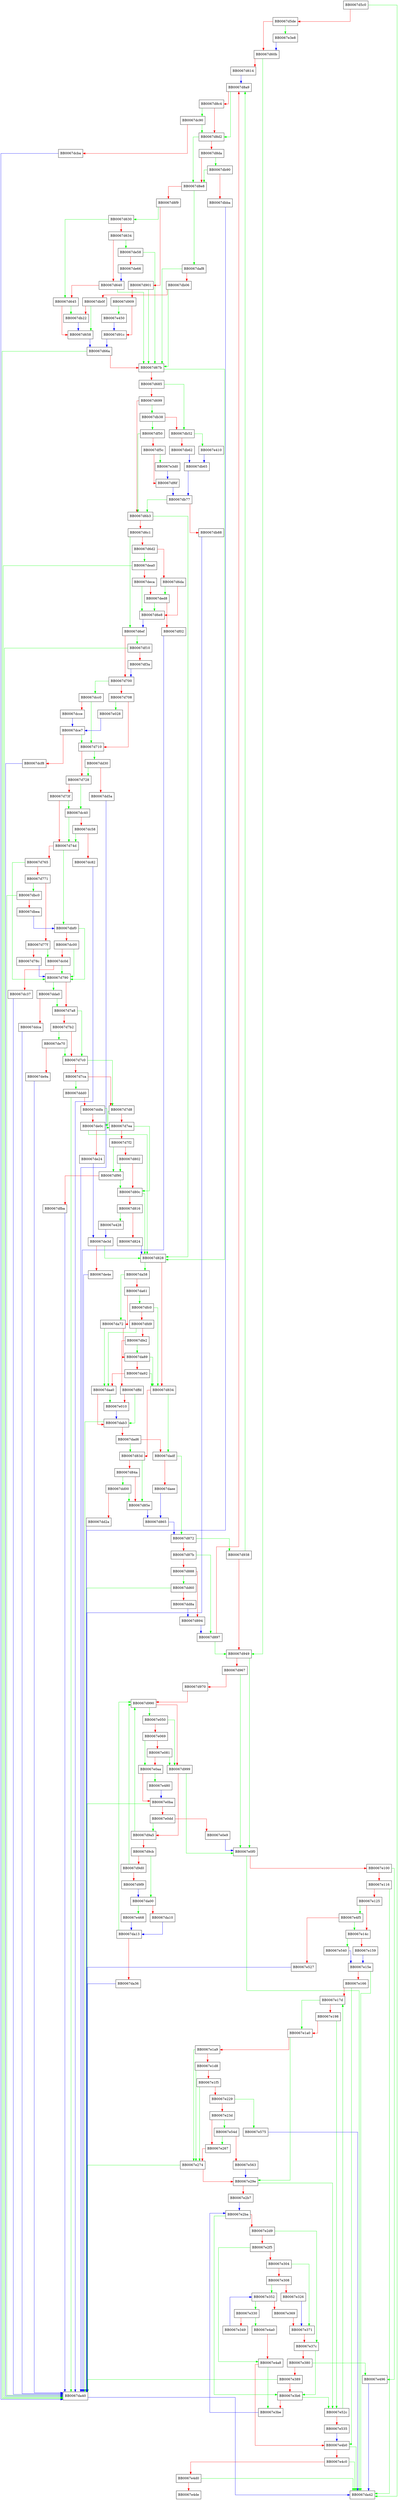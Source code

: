 digraph verify_chain {
  node [shape="box"];
  graph [splines=ortho];
  BB0067d5c0 -> BB0067da42 [color="green"];
  BB0067d5c0 -> BB0067d5de [color="red"];
  BB0067d5de -> BB0067e3e8 [color="green"];
  BB0067d5de -> BB0067d60b [color="red"];
  BB0067d60b -> BB0067d949 [color="green"];
  BB0067d60b -> BB0067d614 [color="red"];
  BB0067d614 -> BB0067d8a9 [color="blue"];
  BB0067d630 -> BB0067d645 [color="green"];
  BB0067d630 -> BB0067d634 [color="red"];
  BB0067d634 -> BB0067de58 [color="green"];
  BB0067d634 -> BB0067d640 [color="red"];
  BB0067d640 -> BB0067d67b [color="green"];
  BB0067d640 -> BB0067d645 [color="red"];
  BB0067d645 -> BB0067db22 [color="green"];
  BB0067d645 -> BB0067d658 [color="red"];
  BB0067d658 -> BB0067d66a [color="blue"];
  BB0067d66a -> BB0067da40 [color="green"];
  BB0067d66a -> BB0067d67b [color="red"];
  BB0067d67b -> BB0067d828 [color="green"];
  BB0067d67b -> BB0067d685 [color="red"];
  BB0067d685 -> BB0067db52 [color="green"];
  BB0067d685 -> BB0067d699 [color="red"];
  BB0067d699 -> BB0067db38 [color="green"];
  BB0067d699 -> BB0067d6b3 [color="red"];
  BB0067d6b3 -> BB0067d828 [color="green"];
  BB0067d6b3 -> BB0067d6c1 [color="red"];
  BB0067d6c1 -> BB0067d6ef [color="green"];
  BB0067d6c1 -> BB0067d6d2 [color="red"];
  BB0067d6d2 -> BB0067dea0 [color="green"];
  BB0067d6d2 -> BB0067d6da [color="red"];
  BB0067d6da -> BB0067ded8 [color="green"];
  BB0067d6da -> BB0067d6e8 [color="red"];
  BB0067d6e8 -> BB0067d6ef [color="blue"];
  BB0067d6ef -> BB0067df10 [color="green"];
  BB0067d6ef -> BB0067d700 [color="red"];
  BB0067d700 -> BB0067dcc0 [color="green"];
  BB0067d700 -> BB0067d708 [color="red"];
  BB0067d708 -> BB0067e028 [color="green"];
  BB0067d708 -> BB0067d710 [color="red"];
  BB0067d710 -> BB0067dd30 [color="green"];
  BB0067d710 -> BB0067d728 [color="red"];
  BB0067d728 -> BB0067dc40 [color="green"];
  BB0067d728 -> BB0067d73f [color="red"];
  BB0067d73f -> BB0067dc40 [color="green"];
  BB0067d73f -> BB0067d74d [color="red"];
  BB0067d74d -> BB0067dbf0 [color="green"];
  BB0067d74d -> BB0067d765 [color="red"];
  BB0067d765 -> BB0067d790 [color="green"];
  BB0067d765 -> BB0067d771 [color="red"];
  BB0067d771 -> BB0067dbc0 [color="green"];
  BB0067d771 -> BB0067d77f [color="red"];
  BB0067d77f -> BB0067dc0d [color="green"];
  BB0067d77f -> BB0067d78c [color="red"];
  BB0067d78c -> BB0067d790 [color="blue"];
  BB0067d790 -> BB0067dda0 [color="green"];
  BB0067d790 -> BB0067d7a8 [color="red"];
  BB0067d7a8 -> BB0067d7c0 [color="green"];
  BB0067d7a8 -> BB0067d7b2 [color="red"];
  BB0067d7b2 -> BB0067de70 [color="green"];
  BB0067d7b2 -> BB0067d7c0 [color="red"];
  BB0067d7c0 -> BB0067d7d8 [color="green"];
  BB0067d7c0 -> BB0067d7ca [color="red"];
  BB0067d7ca -> BB0067ddd0 [color="green"];
  BB0067d7ca -> BB0067d7d8 [color="red"];
  BB0067d7d8 -> BB0067de0c [color="green"];
  BB0067d7d8 -> BB0067d7ea [color="red"];
  BB0067d7ea -> BB0067d80c [color="green"];
  BB0067d7ea -> BB0067d7f2 [color="red"];
  BB0067d7f2 -> BB0067df90 [color="green"];
  BB0067d7f2 -> BB0067d802 [color="red"];
  BB0067d802 -> BB0067df90 [color="green"];
  BB0067d802 -> BB0067d80c [color="red"];
  BB0067d80c -> BB0067d828 [color="green"];
  BB0067d80c -> BB0067d816 [color="red"];
  BB0067d816 -> BB0067e428 [color="green"];
  BB0067d816 -> BB0067d824 [color="red"];
  BB0067d824 -> BB0067d828 [color="blue"];
  BB0067d828 -> BB0067da58 [color="green"];
  BB0067d828 -> BB0067d834 [color="red"];
  BB0067d834 -> BB0067dadf [color="green"];
  BB0067d834 -> BB0067d83d [color="red"];
  BB0067d83d -> BB0067d85e [color="green"];
  BB0067d83d -> BB0067d84a [color="red"];
  BB0067d84a -> BB0067dd00 [color="green"];
  BB0067d84a -> BB0067d85e [color="red"];
  BB0067d85e -> BB0067d865 [color="blue"];
  BB0067d865 -> BB0067d872 [color="blue"];
  BB0067d872 -> BB0067d938 [color="green"];
  BB0067d872 -> BB0067d87b [color="red"];
  BB0067d87b -> BB0067d897 [color="green"];
  BB0067d87b -> BB0067d888 [color="red"];
  BB0067d888 -> BB0067dd60 [color="green"];
  BB0067d888 -> BB0067d894 [color="red"];
  BB0067d894 -> BB0067d897 [color="blue"];
  BB0067d897 -> BB0067d949 [color="green"];
  BB0067d897 -> BB0067d8a9 [color="red"];
  BB0067d8a9 -> BB0067d8d2 [color="green"];
  BB0067d8a9 -> BB0067d8c4 [color="red"];
  BB0067d8c4 -> BB0067dc90 [color="green"];
  BB0067d8c4 -> BB0067d8d2 [color="red"];
  BB0067d8d2 -> BB0067d8e8 [color="green"];
  BB0067d8d2 -> BB0067d8da [color="red"];
  BB0067d8da -> BB0067db90 [color="green"];
  BB0067d8da -> BB0067d8e8 [color="red"];
  BB0067d8e8 -> BB0067daf8 [color="green"];
  BB0067d8e8 -> BB0067d8f9 [color="red"];
  BB0067d8f9 -> BB0067d630 [color="green"];
  BB0067d8f9 -> BB0067d901 [color="red"];
  BB0067d901 -> BB0067d67b [color="green"];
  BB0067d901 -> BB0067d909 [color="red"];
  BB0067d909 -> BB0067e450 [color="green"];
  BB0067d909 -> BB0067d91c [color="red"];
  BB0067d91c -> BB0067d66a [color="blue"];
  BB0067d938 -> BB0067d8a9 [color="green"];
  BB0067d938 -> BB0067d949 [color="red"];
  BB0067d949 -> BB0067e0f0 [color="green"];
  BB0067d949 -> BB0067d967 [color="red"];
  BB0067d967 -> BB0067e0f0 [color="green"];
  BB0067d967 -> BB0067d970 [color="red"];
  BB0067d970 -> BB0067d990 [color="red"];
  BB0067d990 -> BB0067e050 [color="green"];
  BB0067d990 -> BB0067d999 [color="red"];
  BB0067d999 -> BB0067e0f0 [color="green"];
  BB0067d999 -> BB0067d9a5 [color="red"];
  BB0067d9a5 -> BB0067d990 [color="green"];
  BB0067d9a5 -> BB0067d9cb [color="red"];
  BB0067d9cb -> BB0067da00 [color="green"];
  BB0067d9cb -> BB0067d9d0 [color="red"];
  BB0067d9d0 -> BB0067d990 [color="green"];
  BB0067d9d0 -> BB0067d9f9 [color="red"];
  BB0067d9f9 -> BB0067da00 [color="blue"];
  BB0067da00 -> BB0067e468 [color="green"];
  BB0067da00 -> BB0067da10 [color="red"];
  BB0067da10 -> BB0067da13 [color="blue"];
  BB0067da13 -> BB0067d990 [color="green"];
  BB0067da13 -> BB0067da36 [color="red"];
  BB0067da36 -> BB0067da40 [color="blue"];
  BB0067da40 -> BB0067da42 [color="blue"];
  BB0067da58 -> BB0067da72 [color="green"];
  BB0067da58 -> BB0067da61 [color="red"];
  BB0067da61 -> BB0067dfc0 [color="green"];
  BB0067da61 -> BB0067da72 [color="red"];
  BB0067da72 -> BB0067daa0 [color="green"];
  BB0067da72 -> BB0067da89 [color="red"];
  BB0067da89 -> BB0067d834 [color="green"];
  BB0067da89 -> BB0067da92 [color="red"];
  BB0067da92 -> BB0067d834 [color="green"];
  BB0067da92 -> BB0067daa0 [color="red"];
  BB0067daa0 -> BB0067e010 [color="green"];
  BB0067daa0 -> BB0067dab3 [color="red"];
  BB0067dab3 -> BB0067da40 [color="green"];
  BB0067dab3 -> BB0067dad6 [color="red"];
  BB0067dad6 -> BB0067d83d [color="green"];
  BB0067dad6 -> BB0067dadf [color="red"];
  BB0067dadf -> BB0067d872 [color="green"];
  BB0067dadf -> BB0067daee [color="red"];
  BB0067daee -> BB0067d865 [color="blue"];
  BB0067daf8 -> BB0067d67b [color="green"];
  BB0067daf8 -> BB0067db06 [color="red"];
  BB0067db06 -> BB0067d67b [color="green"];
  BB0067db06 -> BB0067db0f [color="red"];
  BB0067db0f -> BB0067d658 [color="green"];
  BB0067db0f -> BB0067db22 [color="red"];
  BB0067db22 -> BB0067d658 [color="blue"];
  BB0067db38 -> BB0067df50 [color="green"];
  BB0067db38 -> BB0067db52 [color="red"];
  BB0067db52 -> BB0067e410 [color="green"];
  BB0067db52 -> BB0067db62 [color="red"];
  BB0067db62 -> BB0067db65 [color="blue"];
  BB0067db65 -> BB0067db77 [color="blue"];
  BB0067db77 -> BB0067d6b3 [color="green"];
  BB0067db77 -> BB0067db88 [color="red"];
  BB0067db88 -> BB0067da40 [color="blue"];
  BB0067db90 -> BB0067d8e8 [color="green"];
  BB0067db90 -> BB0067dbba [color="red"];
  BB0067dbba -> BB0067da40 [color="blue"];
  BB0067dbc0 -> BB0067da40 [color="green"];
  BB0067dbc0 -> BB0067dbea [color="red"];
  BB0067dbea -> BB0067dbf0 [color="blue"];
  BB0067dbf0 -> BB0067d790 [color="green"];
  BB0067dbf0 -> BB0067dc00 [color="red"];
  BB0067dc00 -> BB0067d790 [color="green"];
  BB0067dc00 -> BB0067dc0d [color="red"];
  BB0067dc0d -> BB0067d790 [color="green"];
  BB0067dc0d -> BB0067dc37 [color="red"];
  BB0067dc37 -> BB0067da40 [color="blue"];
  BB0067dc40 -> BB0067d74d [color="green"];
  BB0067dc40 -> BB0067dc58 [color="red"];
  BB0067dc58 -> BB0067d74d [color="green"];
  BB0067dc58 -> BB0067dc82 [color="red"];
  BB0067dc82 -> BB0067da40 [color="blue"];
  BB0067dc90 -> BB0067d8d2 [color="green"];
  BB0067dc90 -> BB0067dcba [color="red"];
  BB0067dcba -> BB0067da40 [color="blue"];
  BB0067dcc0 -> BB0067d710 [color="green"];
  BB0067dcc0 -> BB0067dcce [color="red"];
  BB0067dcce -> BB0067dce7 [color="blue"];
  BB0067dce7 -> BB0067d710 [color="green"];
  BB0067dce7 -> BB0067dcf8 [color="red"];
  BB0067dcf8 -> BB0067da40 [color="blue"];
  BB0067dd00 -> BB0067d85e [color="green"];
  BB0067dd00 -> BB0067dd2a [color="red"];
  BB0067dd2a -> BB0067da40 [color="blue"];
  BB0067dd30 -> BB0067d728 [color="green"];
  BB0067dd30 -> BB0067dd5a [color="red"];
  BB0067dd5a -> BB0067da40 [color="blue"];
  BB0067dd60 -> BB0067da40 [color="green"];
  BB0067dd60 -> BB0067dd8a [color="red"];
  BB0067dd8a -> BB0067d894 [color="blue"];
  BB0067dda0 -> BB0067d7a8 [color="green"];
  BB0067dda0 -> BB0067ddca [color="red"];
  BB0067ddca -> BB0067da40 [color="blue"];
  BB0067ddd0 -> BB0067da40 [color="green"];
  BB0067ddd0 -> BB0067ddfa [color="red"];
  BB0067ddfa -> BB0067d7ea [color="green"];
  BB0067ddfa -> BB0067de0c [color="red"];
  BB0067de0c -> BB0067d828 [color="green"];
  BB0067de0c -> BB0067de24 [color="red"];
  BB0067de24 -> BB0067de3d [color="blue"];
  BB0067de3d -> BB0067d828 [color="green"];
  BB0067de3d -> BB0067de4e [color="red"];
  BB0067de4e -> BB0067da40 [color="blue"];
  BB0067de58 -> BB0067d67b [color="green"];
  BB0067de58 -> BB0067de66 [color="red"];
  BB0067de66 -> BB0067d640 [color="blue"];
  BB0067de70 -> BB0067d7c0 [color="green"];
  BB0067de70 -> BB0067de9a [color="red"];
  BB0067de9a -> BB0067da40 [color="blue"];
  BB0067dea0 -> BB0067da40 [color="green"];
  BB0067dea0 -> BB0067deca [color="red"];
  BB0067deca -> BB0067d6e8 [color="green"];
  BB0067deca -> BB0067ded8 [color="red"];
  BB0067ded8 -> BB0067d6e8 [color="green"];
  BB0067ded8 -> BB0067df02 [color="red"];
  BB0067df02 -> BB0067da40 [color="blue"];
  BB0067df10 -> BB0067da40 [color="green"];
  BB0067df10 -> BB0067df3a [color="red"];
  BB0067df3a -> BB0067d700 [color="blue"];
  BB0067df50 -> BB0067d6b3 [color="green"];
  BB0067df50 -> BB0067df5c [color="red"];
  BB0067df5c -> BB0067e3d0 [color="green"];
  BB0067df5c -> BB0067df6f [color="red"];
  BB0067df6f -> BB0067db77 [color="blue"];
  BB0067df90 -> BB0067d80c [color="green"];
  BB0067df90 -> BB0067dfba [color="red"];
  BB0067dfba -> BB0067da40 [color="blue"];
  BB0067dfc0 -> BB0067d834 [color="green"];
  BB0067dfc0 -> BB0067dfd9 [color="red"];
  BB0067dfd9 -> BB0067daa0 [color="green"];
  BB0067dfd9 -> BB0067dfe2 [color="red"];
  BB0067dfe2 -> BB0067da89 [color="green"];
  BB0067dfe2 -> BB0067dffd [color="red"];
  BB0067dffd -> BB0067dab3 [color="green"];
  BB0067dffd -> BB0067e010 [color="red"];
  BB0067e010 -> BB0067dab3 [color="blue"];
  BB0067e028 -> BB0067dce7 [color="blue"];
  BB0067e050 -> BB0067d999 [color="green"];
  BB0067e050 -> BB0067e069 [color="red"];
  BB0067e069 -> BB0067e0aa [color="green"];
  BB0067e069 -> BB0067e081 [color="red"];
  BB0067e081 -> BB0067d999 [color="green"];
  BB0067e081 -> BB0067e0aa [color="red"];
  BB0067e0aa -> BB0067e480 [color="green"];
  BB0067e0aa -> BB0067e0ba [color="red"];
  BB0067e0ba -> BB0067da40 [color="green"];
  BB0067e0ba -> BB0067e0dd [color="red"];
  BB0067e0dd -> BB0067d9a5 [color="green"];
  BB0067e0dd -> BB0067e0e9 [color="red"];
  BB0067e0e9 -> BB0067e0f0 [color="blue"];
  BB0067e0f0 -> BB0067da42 [color="green"];
  BB0067e0f0 -> BB0067e100 [color="red"];
  BB0067e100 -> BB0067e496 [color="green"];
  BB0067e100 -> BB0067e116 [color="red"];
  BB0067e116 -> BB0067da42 [color="green"];
  BB0067e116 -> BB0067e125 [color="red"];
  BB0067e125 -> BB0067e4f5 [color="green"];
  BB0067e125 -> BB0067e14c [color="red"];
  BB0067e14c -> BB0067e540 [color="green"];
  BB0067e14c -> BB0067e159 [color="red"];
  BB0067e159 -> BB0067e15e [color="blue"];
  BB0067e15e -> BB0067da42 [color="green"];
  BB0067e15e -> BB0067e166 [color="red"];
  BB0067e166 -> BB0067e4b0 [color="green"];
  BB0067e166 -> BB0067e17d [color="red"];
  BB0067e17d -> BB0067e1a0 [color="green"];
  BB0067e17d -> BB0067e198 [color="red"];
  BB0067e198 -> BB0067e52c [color="green"];
  BB0067e198 -> BB0067e1a0 [color="red"];
  BB0067e1a0 -> BB0067e29e [color="green"];
  BB0067e1a0 -> BB0067e1a9 [color="red"];
  BB0067e1a9 -> BB0067e274 [color="green"];
  BB0067e1a9 -> BB0067e1d8 [color="red"];
  BB0067e1d8 -> BB0067e274 [color="green"];
  BB0067e1d8 -> BB0067e1f5 [color="red"];
  BB0067e1f5 -> BB0067e274 [color="green"];
  BB0067e1f5 -> BB0067e229 [color="red"];
  BB0067e229 -> BB0067e575 [color="green"];
  BB0067e229 -> BB0067e23d [color="red"];
  BB0067e23d -> BB0067e54d [color="green"];
  BB0067e23d -> BB0067e267 [color="red"];
  BB0067e267 -> BB0067e274 [color="red"];
  BB0067e274 -> BB0067da40 [color="green"];
  BB0067e274 -> BB0067e29e [color="red"];
  BB0067e29e -> BB0067e52c [color="green"];
  BB0067e29e -> BB0067e2b7 [color="red"];
  BB0067e2b7 -> BB0067e2ba [color="blue"];
  BB0067e2ba -> BB0067e3b6 [color="green"];
  BB0067e2ba -> BB0067e2d9 [color="red"];
  BB0067e2d9 -> BB0067e37c [color="green"];
  BB0067e2d9 -> BB0067e2f5 [color="red"];
  BB0067e2f5 -> BB0067e4a8 [color="green"];
  BB0067e2f5 -> BB0067e304 [color="red"];
  BB0067e304 -> BB0067e371 [color="green"];
  BB0067e304 -> BB0067e308 [color="red"];
  BB0067e308 -> BB0067e352 [color="green"];
  BB0067e308 -> BB0067e326 [color="red"];
  BB0067e326 -> BB0067e371 [color="blue"];
  BB0067e330 -> BB0067e4a0 [color="green"];
  BB0067e330 -> BB0067e349 [color="red"];
  BB0067e349 -> BB0067e352 [color="blue"];
  BB0067e352 -> BB0067e330 [color="green"];
  BB0067e352 -> BB0067e369 [color="red"];
  BB0067e369 -> BB0067e371 [color="red"];
  BB0067e371 -> BB0067e37c [color="red"];
  BB0067e37c -> BB0067e3b6 [color="green"];
  BB0067e37c -> BB0067e380 [color="red"];
  BB0067e380 -> BB0067e496 [color="green"];
  BB0067e380 -> BB0067e389 [color="red"];
  BB0067e389 -> BB0067da40 [color="green"];
  BB0067e389 -> BB0067e3b6 [color="red"];
  BB0067e3b6 -> BB0067e52c [color="green"];
  BB0067e3b6 -> BB0067e3be [color="red"];
  BB0067e3be -> BB0067e2ba [color="blue"];
  BB0067e3d0 -> BB0067df6f [color="blue"];
  BB0067e3e8 -> BB0067d60b [color="blue"];
  BB0067e410 -> BB0067db65 [color="blue"];
  BB0067e428 -> BB0067de3d [color="blue"];
  BB0067e450 -> BB0067d91c [color="blue"];
  BB0067e468 -> BB0067da13 [color="blue"];
  BB0067e480 -> BB0067e0ba [color="blue"];
  BB0067e496 -> BB0067da42 [color="blue"];
  BB0067e4a0 -> BB0067e4a8 [color="red"];
  BB0067e4a8 -> BB0067e3be [color="green"];
  BB0067e4a8 -> BB0067e4b0 [color="red"];
  BB0067e4b0 -> BB0067da42 [color="green"];
  BB0067e4b0 -> BB0067e4c0 [color="red"];
  BB0067e4c0 -> BB0067da42 [color="green"];
  BB0067e4c0 -> BB0067e4d0 [color="red"];
  BB0067e4d0 -> BB0067da42 [color="green"];
  BB0067e4d0 -> BB0067e4de [color="red"];
  BB0067e4f5 -> BB0067e14c [color="green"];
  BB0067e4f5 -> BB0067e527 [color="red"];
  BB0067e527 -> BB0067da40 [color="blue"];
  BB0067e52c -> BB0067e17d [color="green"];
  BB0067e52c -> BB0067e535 [color="red"];
  BB0067e535 -> BB0067e4b0 [color="blue"];
  BB0067e540 -> BB0067e15e [color="blue"];
  BB0067e54d -> BB0067e267 [color="green"];
  BB0067e54d -> BB0067e563 [color="red"];
  BB0067e563 -> BB0067e29e [color="blue"];
  BB0067e575 -> BB0067da42 [color="blue"];
}